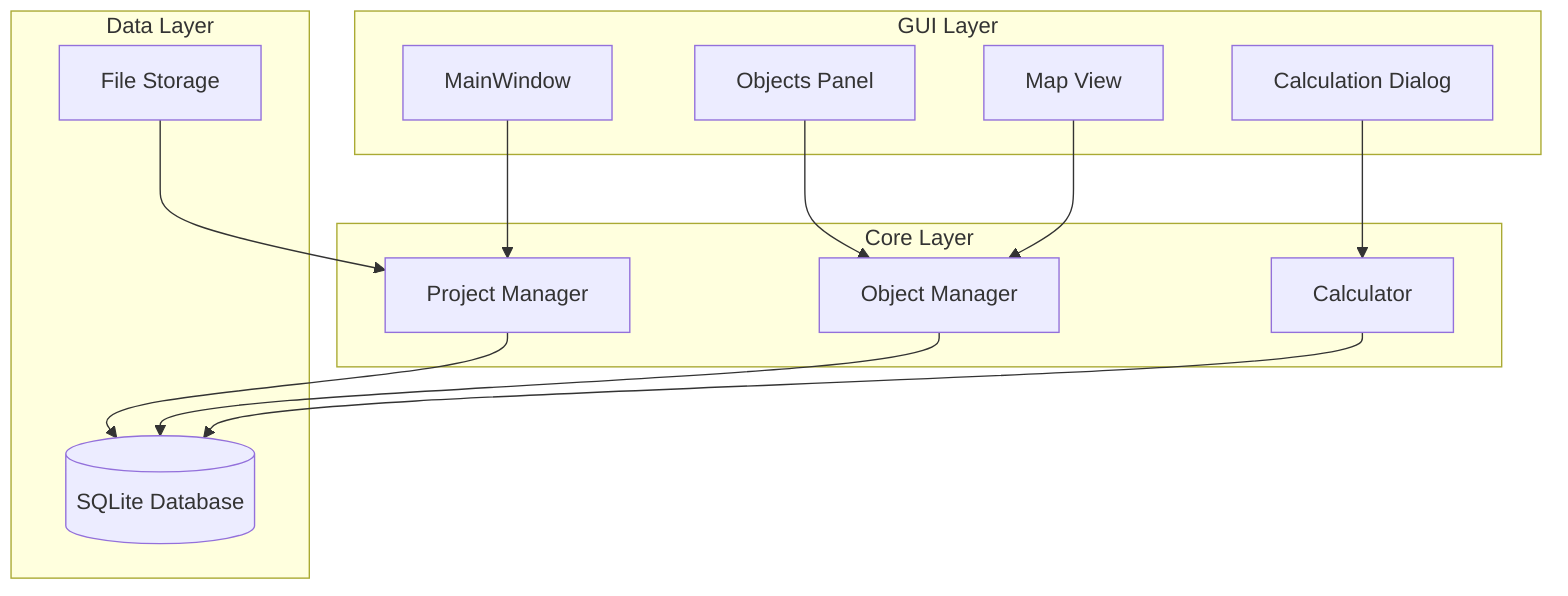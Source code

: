 graph TD
    subgraph GUI[GUI Layer]
        MainWindow[MainWindow]
        ObjectsPanel[Objects Panel]
        MapView[Map View]
        CalcDialog[Calculation Dialog]
    end

    subgraph Core[Core Layer]
        Calculator[Calculator]
        ObjectManager[Object Manager]
        ProjectManager[Project Manager]
    end

    subgraph Data[Data Layer]
        Database[(SQLite Database)]
        FileStorage[File Storage]
    end

    %% GUI -> Core connections
    MainWindow --> ProjectManager
    ObjectsPanel --> ObjectManager
    MapView --> ObjectManager
    CalcDialog --> Calculator

    %% Core -> Data connections
    ProjectManager --> Database
    ObjectManager --> Database
    Calculator --> Database

    %% Additional connections
    FileStorage --> ProjectManager